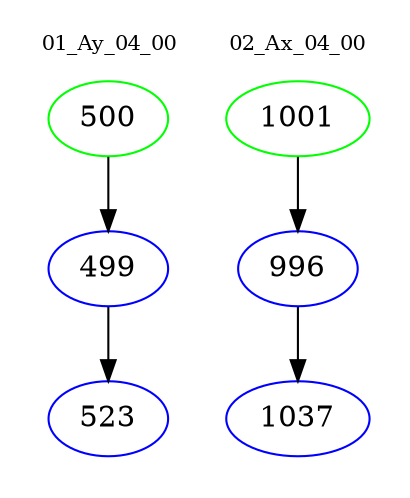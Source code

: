 digraph{
subgraph cluster_0 {
color = white
label = "01_Ay_04_00";
fontsize=10;
T0_500 [label="500", color="green"]
T0_500 -> T0_499 [color="black"]
T0_499 [label="499", color="blue"]
T0_499 -> T0_523 [color="black"]
T0_523 [label="523", color="blue"]
}
subgraph cluster_1 {
color = white
label = "02_Ax_04_00";
fontsize=10;
T1_1001 [label="1001", color="green"]
T1_1001 -> T1_996 [color="black"]
T1_996 [label="996", color="blue"]
T1_996 -> T1_1037 [color="black"]
T1_1037 [label="1037", color="blue"]
}
}
